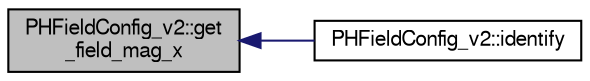digraph "PHFieldConfig_v2::get_field_mag_x"
{
  bgcolor="transparent";
  edge [fontname="FreeSans",fontsize="10",labelfontname="FreeSans",labelfontsize="10"];
  node [fontname="FreeSans",fontsize="10",shape=record];
  rankdir="LR";
  Node1 [label="PHFieldConfig_v2::get\l_field_mag_x",height=0.2,width=0.4,color="black", fillcolor="grey75", style="filled" fontcolor="black"];
  Node1 -> Node2 [dir="back",color="midnightblue",fontsize="10",style="solid",fontname="FreeSans"];
  Node2 [label="PHFieldConfig_v2::identify",height=0.2,width=0.4,color="black",URL="$de/de9/classPHFieldConfig__v2.html#a718dfac48cd068a7d60d365f685046ac"];
}
